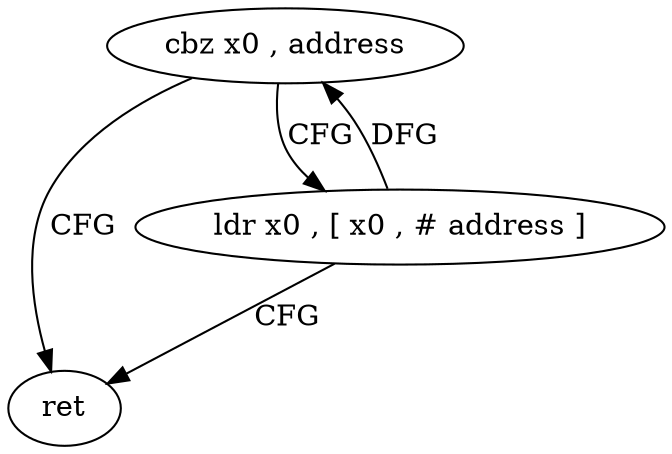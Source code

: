 digraph "func" {
"4284592" [label = "cbz x0 , address" ]
"4284600" [label = "ret" ]
"4284596" [label = "ldr x0 , [ x0 , # address ]" ]
"4284592" -> "4284600" [ label = "CFG" ]
"4284592" -> "4284596" [ label = "CFG" ]
"4284596" -> "4284600" [ label = "CFG" ]
"4284596" -> "4284592" [ label = "DFG" ]
}
